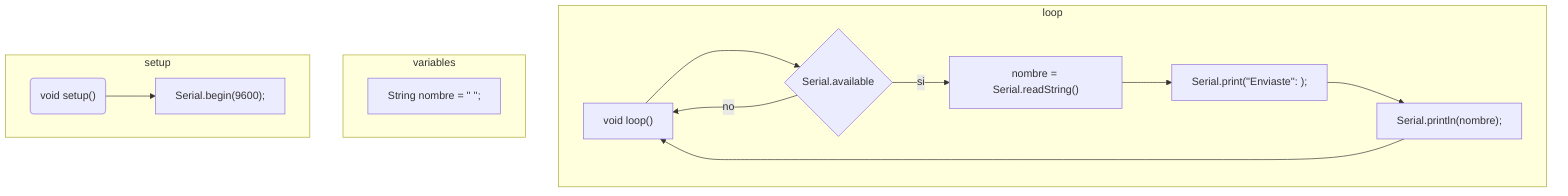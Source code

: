 graph TB
  %% loop
  subgraph loop    
      loop["void loop()"]
      available{"Serial.available"}
      name1["nombre = Serial.readString()"]
      msn1["Serial.print(''Enviaste'': );"]
      msn2["Serial.println(nombre);"]
      loop ---> available
      available --> |si| name1
      available --> |no| loop
      name1 --> msn1
      msn1 -->msn2
      msn2 ----> loop
end
subgraph variables
    t["String nombre = '' '';"]
end
  %% Setup
  subgraph  setup
      void("void setup()")
      A["Serial.begin(9600);"]
      void-->A
  end